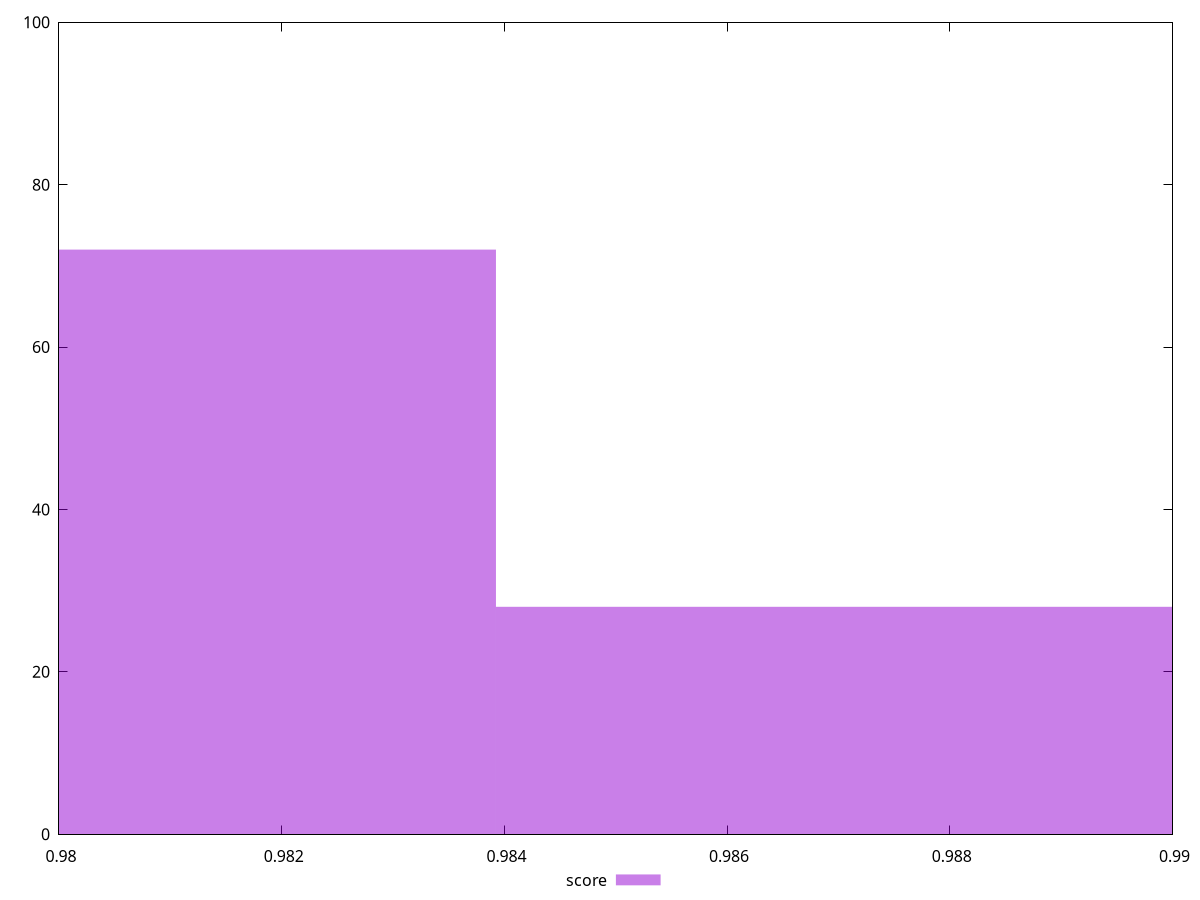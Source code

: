 reset

$score <<EOF
0.9893602322358508 28
0.9784881417717205 72
EOF

set key outside below
set boxwidth 0.010872090464130228
set xrange [0.98:0.99]
set yrange [0:100]
set trange [0:100]
set style fill transparent solid 0.5 noborder
set terminal svg size 640, 490 enhanced background rgb 'white'
set output "report_00018_2021-02-10T15-25-16.877Z/bootup-time/samples/pages/score/histogram.svg"

plot $score title "score" with boxes

reset
